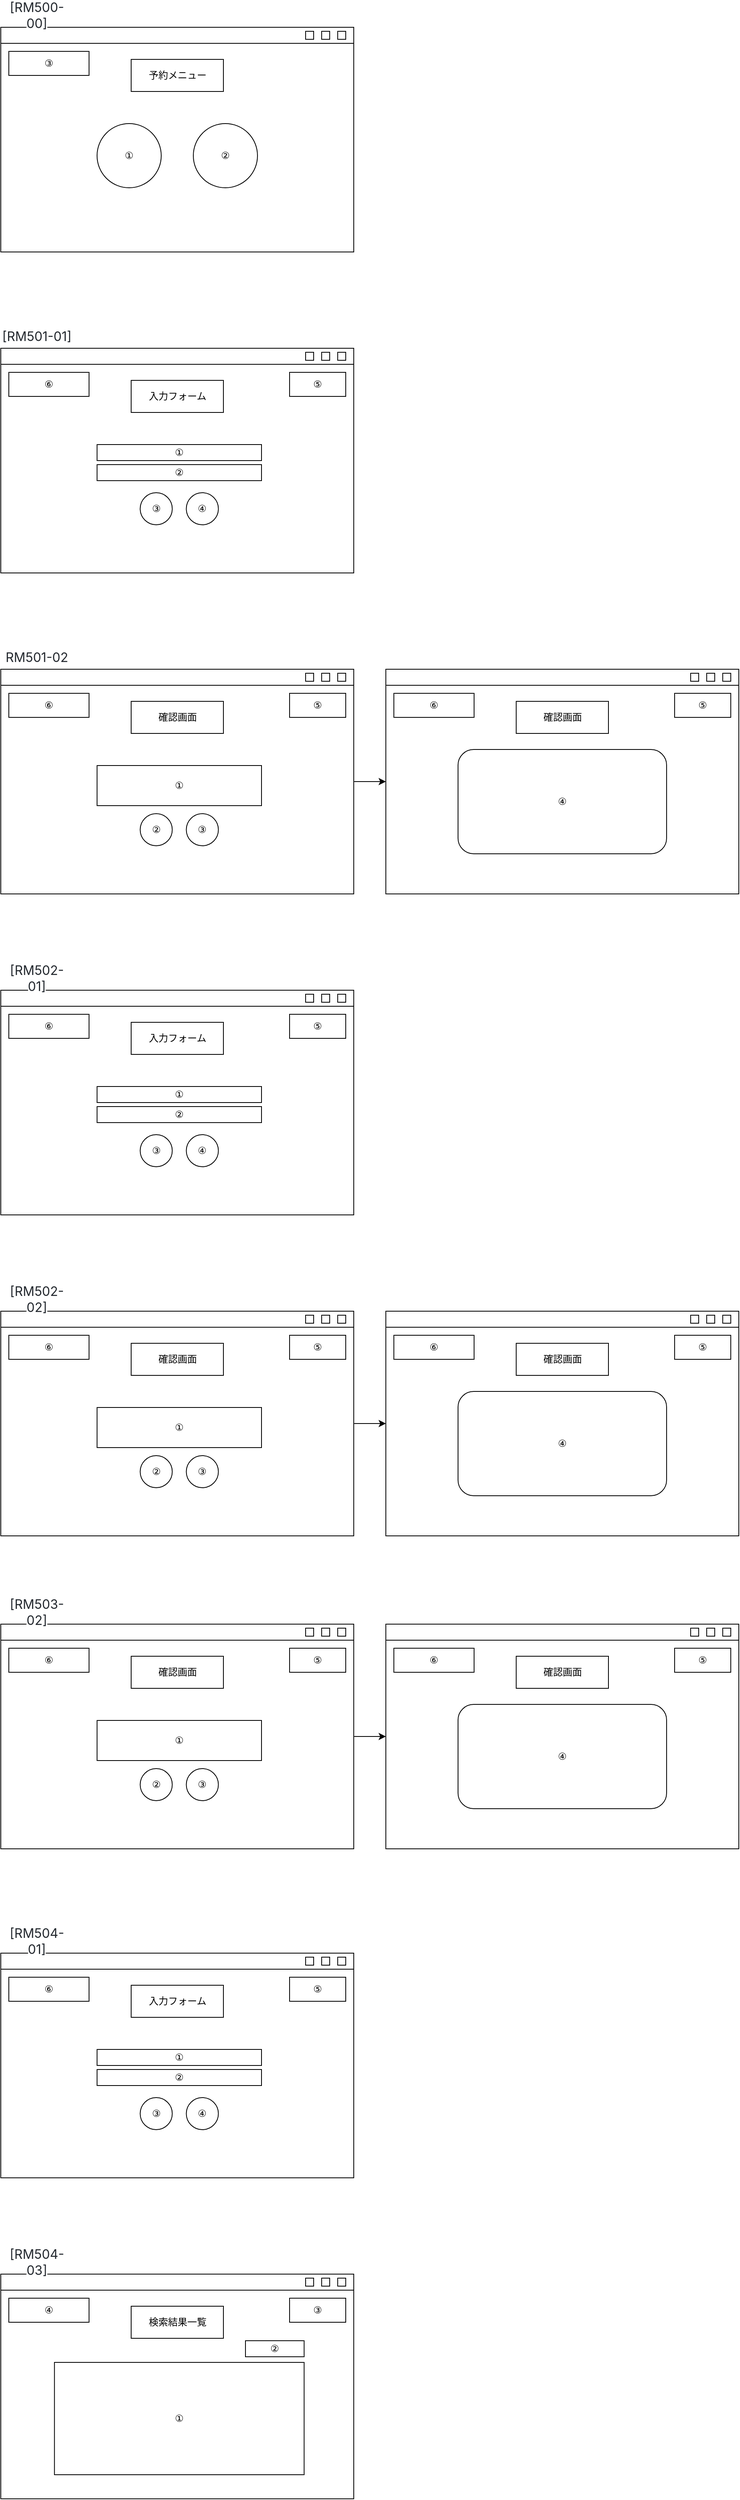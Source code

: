 <mxfile version="18.0.7" type="device"><diagram id="uIDjm1-luFgf9AakeljS" name="ページ1"><mxGraphModel dx="517" dy="397" grid="1" gridSize="10" guides="1" tooltips="1" connect="1" arrows="1" fold="1" page="1" pageScale="1" pageWidth="827" pageHeight="1169" math="0" shadow="0"><root><mxCell id="0"/><mxCell id="1" parent="0"/><mxCell id="z03bACxMXeNZqL-djIq0-5" value="" style="rounded=0;whiteSpace=wrap;html=1;" vertex="1" parent="1"><mxGeometry x="40" y="40" width="440" height="280" as="geometry"/></mxCell><mxCell id="z03bACxMXeNZqL-djIq0-6" value="" style="rounded=0;whiteSpace=wrap;html=1;" vertex="1" parent="1"><mxGeometry x="40" y="40" width="440" height="20" as="geometry"/></mxCell><mxCell id="z03bACxMXeNZqL-djIq0-9" value="" style="rounded=0;whiteSpace=wrap;html=1;" vertex="1" parent="1"><mxGeometry x="440" y="45" width="10" height="10" as="geometry"/></mxCell><mxCell id="z03bACxMXeNZqL-djIq0-10" value="" style="rounded=0;whiteSpace=wrap;html=1;" vertex="1" parent="1"><mxGeometry x="460" y="45" width="10" height="10" as="geometry"/></mxCell><mxCell id="z03bACxMXeNZqL-djIq0-13" value="" style="rounded=0;whiteSpace=wrap;html=1;" vertex="1" parent="1"><mxGeometry x="420" y="45" width="10" height="10" as="geometry"/></mxCell><mxCell id="z03bACxMXeNZqL-djIq0-14" value="③" style="rounded=0;whiteSpace=wrap;html=1;" vertex="1" parent="1"><mxGeometry x="50" y="70" width="100" height="30" as="geometry"/></mxCell><mxCell id="z03bACxMXeNZqL-djIq0-15" value="①" style="ellipse;whiteSpace=wrap;html=1;aspect=fixed;" vertex="1" parent="1"><mxGeometry x="160" y="160" width="80" height="80" as="geometry"/></mxCell><mxCell id="z03bACxMXeNZqL-djIq0-16" value="②" style="ellipse;whiteSpace=wrap;html=1;aspect=fixed;" vertex="1" parent="1"><mxGeometry x="280" y="160" width="80" height="80" as="geometry"/></mxCell><mxCell id="z03bACxMXeNZqL-djIq0-17" value="予約メニュー" style="rounded=0;whiteSpace=wrap;html=1;" vertex="1" parent="1"><mxGeometry x="202.5" y="80" width="115" height="40" as="geometry"/></mxCell><mxCell id="z03bACxMXeNZqL-djIq0-20" value="&lt;span style=&quot;color: rgb(36, 41, 47); font-family: -apple-system, BlinkMacSystemFont, &amp;quot;Segoe UI&amp;quot;, Helvetica, Arial, sans-serif, &amp;quot;Apple Color Emoji&amp;quot;, &amp;quot;Segoe UI Emoji&amp;quot;; font-size: 16px; text-align: left; background-color: rgb(255, 255, 255);&quot;&gt;[RM500-00]&lt;/span&gt;" style="text;html=1;strokeColor=none;fillColor=none;align=center;verticalAlign=middle;whiteSpace=wrap;rounded=0;" vertex="1" parent="1"><mxGeometry x="40" y="10" width="90" height="30" as="geometry"/></mxCell><mxCell id="z03bACxMXeNZqL-djIq0-21" value="" style="rounded=0;whiteSpace=wrap;html=1;" vertex="1" parent="1"><mxGeometry x="40" y="440" width="440" height="280" as="geometry"/></mxCell><mxCell id="z03bACxMXeNZqL-djIq0-22" value="" style="rounded=0;whiteSpace=wrap;html=1;" vertex="1" parent="1"><mxGeometry x="40" y="440" width="440" height="20" as="geometry"/></mxCell><mxCell id="z03bACxMXeNZqL-djIq0-23" value="" style="rounded=0;whiteSpace=wrap;html=1;" vertex="1" parent="1"><mxGeometry x="440" y="445" width="10" height="10" as="geometry"/></mxCell><mxCell id="z03bACxMXeNZqL-djIq0-24" value="" style="rounded=0;whiteSpace=wrap;html=1;" vertex="1" parent="1"><mxGeometry x="460" y="445" width="10" height="10" as="geometry"/></mxCell><mxCell id="z03bACxMXeNZqL-djIq0-25" value="" style="rounded=0;whiteSpace=wrap;html=1;" vertex="1" parent="1"><mxGeometry x="420" y="445" width="10" height="10" as="geometry"/></mxCell><mxCell id="z03bACxMXeNZqL-djIq0-26" value="⑥" style="rounded=0;whiteSpace=wrap;html=1;" vertex="1" parent="1"><mxGeometry x="50" y="470" width="100" height="30" as="geometry"/></mxCell><mxCell id="z03bACxMXeNZqL-djIq0-29" value="入力フォーム" style="rounded=0;whiteSpace=wrap;html=1;" vertex="1" parent="1"><mxGeometry x="202.5" y="480" width="115" height="40" as="geometry"/></mxCell><mxCell id="z03bACxMXeNZqL-djIq0-30" value="&lt;span style=&quot;color: rgb(36, 41, 47); font-family: -apple-system, BlinkMacSystemFont, &amp;quot;Segoe UI&amp;quot;, Helvetica, Arial, sans-serif, &amp;quot;Apple Color Emoji&amp;quot;, &amp;quot;Segoe UI Emoji&amp;quot;; font-size: 16px; text-align: left; background-color: rgb(255, 255, 255);&quot;&gt;[RM501-01]&lt;/span&gt;" style="text;html=1;strokeColor=none;fillColor=none;align=center;verticalAlign=middle;whiteSpace=wrap;rounded=0;" vertex="1" parent="1"><mxGeometry x="40" y="410" width="90" height="30" as="geometry"/></mxCell><mxCell id="z03bACxMXeNZqL-djIq0-32" value="⑤" style="rounded=0;whiteSpace=wrap;html=1;" vertex="1" parent="1"><mxGeometry x="400" y="470" width="70" height="30" as="geometry"/></mxCell><mxCell id="z03bACxMXeNZqL-djIq0-33" value="①" style="rounded=0;whiteSpace=wrap;html=1;" vertex="1" parent="1"><mxGeometry x="160" y="560" width="205" height="20" as="geometry"/></mxCell><mxCell id="z03bACxMXeNZqL-djIq0-34" value="②" style="rounded=0;whiteSpace=wrap;html=1;" vertex="1" parent="1"><mxGeometry x="160" y="585" width="205" height="20" as="geometry"/></mxCell><mxCell id="z03bACxMXeNZqL-djIq0-36" value="③" style="ellipse;whiteSpace=wrap;html=1;aspect=fixed;" vertex="1" parent="1"><mxGeometry x="213.75" y="620" width="40" height="40" as="geometry"/></mxCell><mxCell id="z03bACxMXeNZqL-djIq0-38" value="④" style="ellipse;whiteSpace=wrap;html=1;aspect=fixed;" vertex="1" parent="1"><mxGeometry x="271.25" y="620" width="40" height="40" as="geometry"/></mxCell><mxCell id="z03bACxMXeNZqL-djIq0-77" style="edgeStyle=orthogonalEdgeStyle;rounded=0;orthogonalLoop=1;jettySize=auto;html=1;entryX=0;entryY=0.5;entryDx=0;entryDy=0;" edge="1" parent="1" source="z03bACxMXeNZqL-djIq0-52" target="z03bACxMXeNZqL-djIq0-65"><mxGeometry relative="1" as="geometry"/></mxCell><mxCell id="z03bACxMXeNZqL-djIq0-52" value="" style="rounded=0;whiteSpace=wrap;html=1;" vertex="1" parent="1"><mxGeometry x="40" y="840" width="440" height="280" as="geometry"/></mxCell><mxCell id="z03bACxMXeNZqL-djIq0-53" value="" style="rounded=0;whiteSpace=wrap;html=1;" vertex="1" parent="1"><mxGeometry x="40" y="840" width="440" height="20" as="geometry"/></mxCell><mxCell id="z03bACxMXeNZqL-djIq0-54" value="" style="rounded=0;whiteSpace=wrap;html=1;" vertex="1" parent="1"><mxGeometry x="440" y="845" width="10" height="10" as="geometry"/></mxCell><mxCell id="z03bACxMXeNZqL-djIq0-55" value="" style="rounded=0;whiteSpace=wrap;html=1;" vertex="1" parent="1"><mxGeometry x="460" y="845" width="10" height="10" as="geometry"/></mxCell><mxCell id="z03bACxMXeNZqL-djIq0-56" value="" style="rounded=0;whiteSpace=wrap;html=1;" vertex="1" parent="1"><mxGeometry x="420" y="845" width="10" height="10" as="geometry"/></mxCell><mxCell id="z03bACxMXeNZqL-djIq0-57" value="⑥" style="rounded=0;whiteSpace=wrap;html=1;" vertex="1" parent="1"><mxGeometry x="50" y="870" width="100" height="30" as="geometry"/></mxCell><mxCell id="z03bACxMXeNZqL-djIq0-58" value="確認画面" style="rounded=0;whiteSpace=wrap;html=1;" vertex="1" parent="1"><mxGeometry x="202.5" y="880" width="115" height="40" as="geometry"/></mxCell><mxCell id="z03bACxMXeNZqL-djIq0-59" value="&lt;span style=&quot;color: rgb(36, 41, 47); font-family: -apple-system, BlinkMacSystemFont, &amp;quot;Segoe UI&amp;quot;, Helvetica, Arial, sans-serif, &amp;quot;Apple Color Emoji&amp;quot;, &amp;quot;Segoe UI Emoji&amp;quot;; font-size: 16px; text-align: left; background-color: rgb(255, 255, 255);&quot;&gt;RM501-02&lt;/span&gt;" style="text;html=1;strokeColor=none;fillColor=none;align=center;verticalAlign=middle;whiteSpace=wrap;rounded=0;" vertex="1" parent="1"><mxGeometry x="40" y="810" width="90" height="30" as="geometry"/></mxCell><mxCell id="z03bACxMXeNZqL-djIq0-60" value="⑤" style="rounded=0;whiteSpace=wrap;html=1;" vertex="1" parent="1"><mxGeometry x="400" y="870" width="70" height="30" as="geometry"/></mxCell><mxCell id="z03bACxMXeNZqL-djIq0-61" value="①" style="rounded=0;whiteSpace=wrap;html=1;" vertex="1" parent="1"><mxGeometry x="160" y="960" width="205" height="50" as="geometry"/></mxCell><mxCell id="z03bACxMXeNZqL-djIq0-63" value="②" style="ellipse;whiteSpace=wrap;html=1;aspect=fixed;" vertex="1" parent="1"><mxGeometry x="213.75" y="1020" width="40" height="40" as="geometry"/></mxCell><mxCell id="z03bACxMXeNZqL-djIq0-64" value="③" style="ellipse;whiteSpace=wrap;html=1;aspect=fixed;" vertex="1" parent="1"><mxGeometry x="271.25" y="1020" width="40" height="40" as="geometry"/></mxCell><mxCell id="z03bACxMXeNZqL-djIq0-65" value="" style="rounded=0;whiteSpace=wrap;html=1;" vertex="1" parent="1"><mxGeometry x="520" y="840" width="440" height="280" as="geometry"/></mxCell><mxCell id="z03bACxMXeNZqL-djIq0-66" value="" style="rounded=0;whiteSpace=wrap;html=1;" vertex="1" parent="1"><mxGeometry x="520" y="840" width="440" height="20" as="geometry"/></mxCell><mxCell id="z03bACxMXeNZqL-djIq0-67" value="" style="rounded=0;whiteSpace=wrap;html=1;" vertex="1" parent="1"><mxGeometry x="920" y="845" width="10" height="10" as="geometry"/></mxCell><mxCell id="z03bACxMXeNZqL-djIq0-68" value="" style="rounded=0;whiteSpace=wrap;html=1;" vertex="1" parent="1"><mxGeometry x="940" y="845" width="10" height="10" as="geometry"/></mxCell><mxCell id="z03bACxMXeNZqL-djIq0-69" value="" style="rounded=0;whiteSpace=wrap;html=1;" vertex="1" parent="1"><mxGeometry x="900" y="845" width="10" height="10" as="geometry"/></mxCell><mxCell id="z03bACxMXeNZqL-djIq0-70" value="⑥" style="rounded=0;whiteSpace=wrap;html=1;" vertex="1" parent="1"><mxGeometry x="530" y="870" width="100" height="30" as="geometry"/></mxCell><mxCell id="z03bACxMXeNZqL-djIq0-71" value="確認画面" style="rounded=0;whiteSpace=wrap;html=1;" vertex="1" parent="1"><mxGeometry x="682.5" y="880" width="115" height="40" as="geometry"/></mxCell><mxCell id="z03bACxMXeNZqL-djIq0-73" value="⑤" style="rounded=0;whiteSpace=wrap;html=1;" vertex="1" parent="1"><mxGeometry x="880" y="870" width="70" height="30" as="geometry"/></mxCell><mxCell id="z03bACxMXeNZqL-djIq0-79" value="④" style="rounded=1;whiteSpace=wrap;html=1;" vertex="1" parent="1"><mxGeometry x="610" y="940" width="260" height="130" as="geometry"/></mxCell><mxCell id="z03bACxMXeNZqL-djIq0-115" value="" style="rounded=0;whiteSpace=wrap;html=1;" vertex="1" parent="1"><mxGeometry x="40" y="1240" width="440" height="280" as="geometry"/></mxCell><mxCell id="z03bACxMXeNZqL-djIq0-116" value="" style="rounded=0;whiteSpace=wrap;html=1;" vertex="1" parent="1"><mxGeometry x="40" y="1240" width="440" height="20" as="geometry"/></mxCell><mxCell id="z03bACxMXeNZqL-djIq0-117" value="" style="rounded=0;whiteSpace=wrap;html=1;" vertex="1" parent="1"><mxGeometry x="440" y="1245" width="10" height="10" as="geometry"/></mxCell><mxCell id="z03bACxMXeNZqL-djIq0-118" value="" style="rounded=0;whiteSpace=wrap;html=1;" vertex="1" parent="1"><mxGeometry x="460" y="1245" width="10" height="10" as="geometry"/></mxCell><mxCell id="z03bACxMXeNZqL-djIq0-119" value="" style="rounded=0;whiteSpace=wrap;html=1;" vertex="1" parent="1"><mxGeometry x="420" y="1245" width="10" height="10" as="geometry"/></mxCell><mxCell id="z03bACxMXeNZqL-djIq0-120" value="⑥" style="rounded=0;whiteSpace=wrap;html=1;" vertex="1" parent="1"><mxGeometry x="50" y="1270" width="100" height="30" as="geometry"/></mxCell><mxCell id="z03bACxMXeNZqL-djIq0-121" value="入力フォーム" style="rounded=0;whiteSpace=wrap;html=1;" vertex="1" parent="1"><mxGeometry x="202.5" y="1280" width="115" height="40" as="geometry"/></mxCell><mxCell id="z03bACxMXeNZqL-djIq0-122" value="&lt;span style=&quot;color: rgb(36, 41, 47); font-family: -apple-system, BlinkMacSystemFont, &amp;quot;Segoe UI&amp;quot;, Helvetica, Arial, sans-serif, &amp;quot;Apple Color Emoji&amp;quot;, &amp;quot;Segoe UI Emoji&amp;quot;; font-size: 16px; text-align: left; background-color: rgb(255, 255, 255);&quot;&gt;[&lt;/span&gt;&lt;span style=&quot;color: rgb(36, 41, 47); font-family: -apple-system, BlinkMacSystemFont, &amp;quot;Segoe UI&amp;quot;, Helvetica, Arial, sans-serif, &amp;quot;Apple Color Emoji&amp;quot;, &amp;quot;Segoe UI Emoji&amp;quot;; font-size: 16px; text-align: left; background-color: rgb(255, 255, 255);&quot;&gt;RM502-01&lt;/span&gt;&lt;span style=&quot;color: rgb(36, 41, 47); font-family: -apple-system, BlinkMacSystemFont, &amp;quot;Segoe UI&amp;quot;, Helvetica, Arial, sans-serif, &amp;quot;Apple Color Emoji&amp;quot;, &amp;quot;Segoe UI Emoji&amp;quot;; font-size: 16px; text-align: left; background-color: rgb(255, 255, 255);&quot;&gt;]&lt;/span&gt;" style="text;html=1;strokeColor=none;fillColor=none;align=center;verticalAlign=middle;whiteSpace=wrap;rounded=0;" vertex="1" parent="1"><mxGeometry x="40" y="1210" width="90" height="30" as="geometry"/></mxCell><mxCell id="z03bACxMXeNZqL-djIq0-123" value="⑤" style="rounded=0;whiteSpace=wrap;html=1;" vertex="1" parent="1"><mxGeometry x="400" y="1270" width="70" height="30" as="geometry"/></mxCell><mxCell id="z03bACxMXeNZqL-djIq0-124" value="①" style="rounded=0;whiteSpace=wrap;html=1;" vertex="1" parent="1"><mxGeometry x="160" y="1360" width="205" height="20" as="geometry"/></mxCell><mxCell id="z03bACxMXeNZqL-djIq0-125" value="②" style="rounded=0;whiteSpace=wrap;html=1;" vertex="1" parent="1"><mxGeometry x="160" y="1385" width="205" height="20" as="geometry"/></mxCell><mxCell id="z03bACxMXeNZqL-djIq0-126" value="③" style="ellipse;whiteSpace=wrap;html=1;aspect=fixed;" vertex="1" parent="1"><mxGeometry x="213.75" y="1420" width="40" height="40" as="geometry"/></mxCell><mxCell id="z03bACxMXeNZqL-djIq0-127" value="④" style="ellipse;whiteSpace=wrap;html=1;aspect=fixed;" vertex="1" parent="1"><mxGeometry x="271.25" y="1420" width="40" height="40" as="geometry"/></mxCell><mxCell id="z03bACxMXeNZqL-djIq0-128" style="edgeStyle=orthogonalEdgeStyle;rounded=0;orthogonalLoop=1;jettySize=auto;html=1;entryX=0;entryY=0.5;entryDx=0;entryDy=0;" edge="1" parent="1" source="z03bACxMXeNZqL-djIq0-129" target="z03bACxMXeNZqL-djIq0-141"><mxGeometry relative="1" as="geometry"/></mxCell><mxCell id="z03bACxMXeNZqL-djIq0-129" value="" style="rounded=0;whiteSpace=wrap;html=1;" vertex="1" parent="1"><mxGeometry x="40" y="1640" width="440" height="280" as="geometry"/></mxCell><mxCell id="z03bACxMXeNZqL-djIq0-130" value="" style="rounded=0;whiteSpace=wrap;html=1;" vertex="1" parent="1"><mxGeometry x="40" y="1640" width="440" height="20" as="geometry"/></mxCell><mxCell id="z03bACxMXeNZqL-djIq0-131" value="" style="rounded=0;whiteSpace=wrap;html=1;" vertex="1" parent="1"><mxGeometry x="440" y="1645" width="10" height="10" as="geometry"/></mxCell><mxCell id="z03bACxMXeNZqL-djIq0-132" value="" style="rounded=0;whiteSpace=wrap;html=1;" vertex="1" parent="1"><mxGeometry x="460" y="1645" width="10" height="10" as="geometry"/></mxCell><mxCell id="z03bACxMXeNZqL-djIq0-133" value="" style="rounded=0;whiteSpace=wrap;html=1;" vertex="1" parent="1"><mxGeometry x="420" y="1645" width="10" height="10" as="geometry"/></mxCell><mxCell id="z03bACxMXeNZqL-djIq0-134" value="⑥" style="rounded=0;whiteSpace=wrap;html=1;" vertex="1" parent="1"><mxGeometry x="50" y="1670" width="100" height="30" as="geometry"/></mxCell><mxCell id="z03bACxMXeNZqL-djIq0-135" value="確認画面" style="rounded=0;whiteSpace=wrap;html=1;" vertex="1" parent="1"><mxGeometry x="202.5" y="1680" width="115" height="40" as="geometry"/></mxCell><mxCell id="z03bACxMXeNZqL-djIq0-136" value="&lt;span style=&quot;color: rgb(36, 41, 47); font-family: -apple-system, BlinkMacSystemFont, &amp;quot;Segoe UI&amp;quot;, Helvetica, Arial, sans-serif, &amp;quot;Apple Color Emoji&amp;quot;, &amp;quot;Segoe UI Emoji&amp;quot;; font-size: 16px; text-align: left; background-color: rgb(255, 255, 255);&quot;&gt;[&lt;/span&gt;&lt;span style=&quot;color: rgb(36, 41, 47); font-family: -apple-system, BlinkMacSystemFont, &amp;quot;Segoe UI&amp;quot;, Helvetica, Arial, sans-serif, &amp;quot;Apple Color Emoji&amp;quot;, &amp;quot;Segoe UI Emoji&amp;quot;; font-size: 16px; text-align: left; background-color: rgb(255, 255, 255);&quot;&gt;RM502-02&lt;/span&gt;&lt;span style=&quot;color: rgb(36, 41, 47); font-family: -apple-system, BlinkMacSystemFont, &amp;quot;Segoe UI&amp;quot;, Helvetica, Arial, sans-serif, &amp;quot;Apple Color Emoji&amp;quot;, &amp;quot;Segoe UI Emoji&amp;quot;; font-size: 16px; text-align: left; background-color: rgb(255, 255, 255);&quot;&gt;]&lt;/span&gt;" style="text;html=1;strokeColor=none;fillColor=none;align=center;verticalAlign=middle;whiteSpace=wrap;rounded=0;" vertex="1" parent="1"><mxGeometry x="40" y="1610" width="90" height="30" as="geometry"/></mxCell><mxCell id="z03bACxMXeNZqL-djIq0-137" value="⑤" style="rounded=0;whiteSpace=wrap;html=1;" vertex="1" parent="1"><mxGeometry x="400" y="1670" width="70" height="30" as="geometry"/></mxCell><mxCell id="z03bACxMXeNZqL-djIq0-138" value="①" style="rounded=0;whiteSpace=wrap;html=1;" vertex="1" parent="1"><mxGeometry x="160" y="1760" width="205" height="50" as="geometry"/></mxCell><mxCell id="z03bACxMXeNZqL-djIq0-139" value="②" style="ellipse;whiteSpace=wrap;html=1;aspect=fixed;" vertex="1" parent="1"><mxGeometry x="213.75" y="1820" width="40" height="40" as="geometry"/></mxCell><mxCell id="z03bACxMXeNZqL-djIq0-140" value="③" style="ellipse;whiteSpace=wrap;html=1;aspect=fixed;" vertex="1" parent="1"><mxGeometry x="271.25" y="1820" width="40" height="40" as="geometry"/></mxCell><mxCell id="z03bACxMXeNZqL-djIq0-141" value="" style="rounded=0;whiteSpace=wrap;html=1;" vertex="1" parent="1"><mxGeometry x="520" y="1640" width="440" height="280" as="geometry"/></mxCell><mxCell id="z03bACxMXeNZqL-djIq0-142" value="" style="rounded=0;whiteSpace=wrap;html=1;" vertex="1" parent="1"><mxGeometry x="520" y="1640" width="440" height="20" as="geometry"/></mxCell><mxCell id="z03bACxMXeNZqL-djIq0-143" value="" style="rounded=0;whiteSpace=wrap;html=1;" vertex="1" parent="1"><mxGeometry x="920" y="1645" width="10" height="10" as="geometry"/></mxCell><mxCell id="z03bACxMXeNZqL-djIq0-144" value="" style="rounded=0;whiteSpace=wrap;html=1;" vertex="1" parent="1"><mxGeometry x="940" y="1645" width="10" height="10" as="geometry"/></mxCell><mxCell id="z03bACxMXeNZqL-djIq0-145" value="" style="rounded=0;whiteSpace=wrap;html=1;" vertex="1" parent="1"><mxGeometry x="900" y="1645" width="10" height="10" as="geometry"/></mxCell><mxCell id="z03bACxMXeNZqL-djIq0-146" value="⑥" style="rounded=0;whiteSpace=wrap;html=1;" vertex="1" parent="1"><mxGeometry x="530" y="1670" width="100" height="30" as="geometry"/></mxCell><mxCell id="z03bACxMXeNZqL-djIq0-147" value="確認画面" style="rounded=0;whiteSpace=wrap;html=1;" vertex="1" parent="1"><mxGeometry x="682.5" y="1680" width="115" height="40" as="geometry"/></mxCell><mxCell id="z03bACxMXeNZqL-djIq0-148" value="⑤" style="rounded=0;whiteSpace=wrap;html=1;" vertex="1" parent="1"><mxGeometry x="880" y="1670" width="70" height="30" as="geometry"/></mxCell><mxCell id="z03bACxMXeNZqL-djIq0-149" value="④" style="rounded=1;whiteSpace=wrap;html=1;" vertex="1" parent="1"><mxGeometry x="610" y="1740" width="260" height="130" as="geometry"/></mxCell><mxCell id="z03bACxMXeNZqL-djIq0-150" style="edgeStyle=orthogonalEdgeStyle;rounded=0;orthogonalLoop=1;jettySize=auto;html=1;entryX=0;entryY=0.5;entryDx=0;entryDy=0;" edge="1" parent="1" source="z03bACxMXeNZqL-djIq0-151" target="z03bACxMXeNZqL-djIq0-163"><mxGeometry relative="1" as="geometry"/></mxCell><mxCell id="z03bACxMXeNZqL-djIq0-151" value="" style="rounded=0;whiteSpace=wrap;html=1;" vertex="1" parent="1"><mxGeometry x="40" y="2030" width="440" height="280" as="geometry"/></mxCell><mxCell id="z03bACxMXeNZqL-djIq0-152" value="" style="rounded=0;whiteSpace=wrap;html=1;" vertex="1" parent="1"><mxGeometry x="40" y="2030" width="440" height="20" as="geometry"/></mxCell><mxCell id="z03bACxMXeNZqL-djIq0-153" value="" style="rounded=0;whiteSpace=wrap;html=1;" vertex="1" parent="1"><mxGeometry x="440" y="2035" width="10" height="10" as="geometry"/></mxCell><mxCell id="z03bACxMXeNZqL-djIq0-154" value="" style="rounded=0;whiteSpace=wrap;html=1;" vertex="1" parent="1"><mxGeometry x="460" y="2035" width="10" height="10" as="geometry"/></mxCell><mxCell id="z03bACxMXeNZqL-djIq0-155" value="" style="rounded=0;whiteSpace=wrap;html=1;" vertex="1" parent="1"><mxGeometry x="420" y="2035" width="10" height="10" as="geometry"/></mxCell><mxCell id="z03bACxMXeNZqL-djIq0-156" value="⑥" style="rounded=0;whiteSpace=wrap;html=1;" vertex="1" parent="1"><mxGeometry x="50" y="2060" width="100" height="30" as="geometry"/></mxCell><mxCell id="z03bACxMXeNZqL-djIq0-157" value="確認画面" style="rounded=0;whiteSpace=wrap;html=1;" vertex="1" parent="1"><mxGeometry x="202.5" y="2070" width="115" height="40" as="geometry"/></mxCell><mxCell id="z03bACxMXeNZqL-djIq0-158" value="&lt;span style=&quot;color: rgb(36, 41, 47); font-family: -apple-system, BlinkMacSystemFont, &amp;quot;Segoe UI&amp;quot;, Helvetica, Arial, sans-serif, &amp;quot;Apple Color Emoji&amp;quot;, &amp;quot;Segoe UI Emoji&amp;quot;; font-size: 16px; text-align: left; background-color: rgb(255, 255, 255);&quot;&gt;[&lt;/span&gt;&lt;span style=&quot;color: rgb(36, 41, 47); font-family: -apple-system, BlinkMacSystemFont, &amp;quot;Segoe UI&amp;quot;, Helvetica, Arial, sans-serif, &amp;quot;Apple Color Emoji&amp;quot;, &amp;quot;Segoe UI Emoji&amp;quot;; font-size: 16px; text-align: left; background-color: rgb(255, 255, 255);&quot;&gt;RM503-02&lt;/span&gt;&lt;span style=&quot;color: rgb(36, 41, 47); font-family: -apple-system, BlinkMacSystemFont, &amp;quot;Segoe UI&amp;quot;, Helvetica, Arial, sans-serif, &amp;quot;Apple Color Emoji&amp;quot;, &amp;quot;Segoe UI Emoji&amp;quot;; font-size: 16px; text-align: left; background-color: rgb(255, 255, 255);&quot;&gt;]&lt;/span&gt;" style="text;html=1;strokeColor=none;fillColor=none;align=center;verticalAlign=middle;whiteSpace=wrap;rounded=0;" vertex="1" parent="1"><mxGeometry x="40" y="2000" width="90" height="30" as="geometry"/></mxCell><mxCell id="z03bACxMXeNZqL-djIq0-159" value="⑤" style="rounded=0;whiteSpace=wrap;html=1;" vertex="1" parent="1"><mxGeometry x="400" y="2060" width="70" height="30" as="geometry"/></mxCell><mxCell id="z03bACxMXeNZqL-djIq0-160" value="①" style="rounded=0;whiteSpace=wrap;html=1;" vertex="1" parent="1"><mxGeometry x="160" y="2150" width="205" height="50" as="geometry"/></mxCell><mxCell id="z03bACxMXeNZqL-djIq0-161" value="②" style="ellipse;whiteSpace=wrap;html=1;aspect=fixed;" vertex="1" parent="1"><mxGeometry x="213.75" y="2210" width="40" height="40" as="geometry"/></mxCell><mxCell id="z03bACxMXeNZqL-djIq0-162" value="③" style="ellipse;whiteSpace=wrap;html=1;aspect=fixed;" vertex="1" parent="1"><mxGeometry x="271.25" y="2210" width="40" height="40" as="geometry"/></mxCell><mxCell id="z03bACxMXeNZqL-djIq0-163" value="" style="rounded=0;whiteSpace=wrap;html=1;" vertex="1" parent="1"><mxGeometry x="520" y="2030" width="440" height="280" as="geometry"/></mxCell><mxCell id="z03bACxMXeNZqL-djIq0-164" value="" style="rounded=0;whiteSpace=wrap;html=1;" vertex="1" parent="1"><mxGeometry x="520" y="2030" width="440" height="20" as="geometry"/></mxCell><mxCell id="z03bACxMXeNZqL-djIq0-165" value="" style="rounded=0;whiteSpace=wrap;html=1;" vertex="1" parent="1"><mxGeometry x="920" y="2035" width="10" height="10" as="geometry"/></mxCell><mxCell id="z03bACxMXeNZqL-djIq0-166" value="" style="rounded=0;whiteSpace=wrap;html=1;" vertex="1" parent="1"><mxGeometry x="940" y="2035" width="10" height="10" as="geometry"/></mxCell><mxCell id="z03bACxMXeNZqL-djIq0-167" value="" style="rounded=0;whiteSpace=wrap;html=1;" vertex="1" parent="1"><mxGeometry x="900" y="2035" width="10" height="10" as="geometry"/></mxCell><mxCell id="z03bACxMXeNZqL-djIq0-168" value="⑥" style="rounded=0;whiteSpace=wrap;html=1;" vertex="1" parent="1"><mxGeometry x="530" y="2060" width="100" height="30" as="geometry"/></mxCell><mxCell id="z03bACxMXeNZqL-djIq0-169" value="確認画面" style="rounded=0;whiteSpace=wrap;html=1;" vertex="1" parent="1"><mxGeometry x="682.5" y="2070" width="115" height="40" as="geometry"/></mxCell><mxCell id="z03bACxMXeNZqL-djIq0-170" value="⑤" style="rounded=0;whiteSpace=wrap;html=1;" vertex="1" parent="1"><mxGeometry x="880" y="2060" width="70" height="30" as="geometry"/></mxCell><mxCell id="z03bACxMXeNZqL-djIq0-171" value="④" style="rounded=1;whiteSpace=wrap;html=1;" vertex="1" parent="1"><mxGeometry x="610" y="2130" width="260" height="130" as="geometry"/></mxCell><mxCell id="z03bACxMXeNZqL-djIq0-172" value="" style="rounded=0;whiteSpace=wrap;html=1;" vertex="1" parent="1"><mxGeometry x="40" y="2440" width="440" height="280" as="geometry"/></mxCell><mxCell id="z03bACxMXeNZqL-djIq0-173" value="" style="rounded=0;whiteSpace=wrap;html=1;" vertex="1" parent="1"><mxGeometry x="40" y="2440" width="440" height="20" as="geometry"/></mxCell><mxCell id="z03bACxMXeNZqL-djIq0-174" value="" style="rounded=0;whiteSpace=wrap;html=1;" vertex="1" parent="1"><mxGeometry x="440" y="2445" width="10" height="10" as="geometry"/></mxCell><mxCell id="z03bACxMXeNZqL-djIq0-175" value="" style="rounded=0;whiteSpace=wrap;html=1;" vertex="1" parent="1"><mxGeometry x="460" y="2445" width="10" height="10" as="geometry"/></mxCell><mxCell id="z03bACxMXeNZqL-djIq0-176" value="" style="rounded=0;whiteSpace=wrap;html=1;" vertex="1" parent="1"><mxGeometry x="420" y="2445" width="10" height="10" as="geometry"/></mxCell><mxCell id="z03bACxMXeNZqL-djIq0-177" value="⑥" style="rounded=0;whiteSpace=wrap;html=1;" vertex="1" parent="1"><mxGeometry x="50" y="2470" width="100" height="30" as="geometry"/></mxCell><mxCell id="z03bACxMXeNZqL-djIq0-178" value="入力フォーム" style="rounded=0;whiteSpace=wrap;html=1;" vertex="1" parent="1"><mxGeometry x="202.5" y="2480" width="115" height="40" as="geometry"/></mxCell><mxCell id="z03bACxMXeNZqL-djIq0-179" value="&lt;span style=&quot;color: rgb(36, 41, 47); font-family: -apple-system, BlinkMacSystemFont, &amp;quot;Segoe UI&amp;quot;, Helvetica, Arial, sans-serif, &amp;quot;Apple Color Emoji&amp;quot;, &amp;quot;Segoe UI Emoji&amp;quot;; font-size: 16px; text-align: left; background-color: rgb(255, 255, 255);&quot;&gt;[&lt;/span&gt;&lt;span style=&quot;color: rgb(36, 41, 47); font-family: -apple-system, BlinkMacSystemFont, &amp;quot;Segoe UI&amp;quot;, Helvetica, Arial, sans-serif, &amp;quot;Apple Color Emoji&amp;quot;, &amp;quot;Segoe UI Emoji&amp;quot;; font-size: 16px; text-align: left; background-color: rgb(255, 255, 255);&quot;&gt;RM504-01&lt;/span&gt;&lt;span style=&quot;color: rgb(36, 41, 47); font-family: -apple-system, BlinkMacSystemFont, &amp;quot;Segoe UI&amp;quot;, Helvetica, Arial, sans-serif, &amp;quot;Apple Color Emoji&amp;quot;, &amp;quot;Segoe UI Emoji&amp;quot;; font-size: 16px; text-align: left; background-color: rgb(255, 255, 255);&quot;&gt;]&lt;/span&gt;" style="text;html=1;strokeColor=none;fillColor=none;align=center;verticalAlign=middle;whiteSpace=wrap;rounded=0;" vertex="1" parent="1"><mxGeometry x="40" y="2410" width="90" height="30" as="geometry"/></mxCell><mxCell id="z03bACxMXeNZqL-djIq0-180" value="⑤" style="rounded=0;whiteSpace=wrap;html=1;" vertex="1" parent="1"><mxGeometry x="400" y="2470" width="70" height="30" as="geometry"/></mxCell><mxCell id="z03bACxMXeNZqL-djIq0-181" value="①" style="rounded=0;whiteSpace=wrap;html=1;" vertex="1" parent="1"><mxGeometry x="160" y="2560" width="205" height="20" as="geometry"/></mxCell><mxCell id="z03bACxMXeNZqL-djIq0-182" value="②" style="rounded=0;whiteSpace=wrap;html=1;" vertex="1" parent="1"><mxGeometry x="160" y="2585" width="205" height="20" as="geometry"/></mxCell><mxCell id="z03bACxMXeNZqL-djIq0-183" value="③" style="ellipse;whiteSpace=wrap;html=1;aspect=fixed;" vertex="1" parent="1"><mxGeometry x="213.75" y="2620" width="40" height="40" as="geometry"/></mxCell><mxCell id="z03bACxMXeNZqL-djIq0-184" value="④" style="ellipse;whiteSpace=wrap;html=1;aspect=fixed;" vertex="1" parent="1"><mxGeometry x="271.25" y="2620" width="40" height="40" as="geometry"/></mxCell><mxCell id="z03bACxMXeNZqL-djIq0-185" value="" style="rounded=0;whiteSpace=wrap;html=1;" vertex="1" parent="1"><mxGeometry x="40" y="2840" width="440" height="280" as="geometry"/></mxCell><mxCell id="z03bACxMXeNZqL-djIq0-186" value="" style="rounded=0;whiteSpace=wrap;html=1;" vertex="1" parent="1"><mxGeometry x="40" y="2840" width="440" height="20" as="geometry"/></mxCell><mxCell id="z03bACxMXeNZqL-djIq0-187" value="" style="rounded=0;whiteSpace=wrap;html=1;" vertex="1" parent="1"><mxGeometry x="440" y="2845" width="10" height="10" as="geometry"/></mxCell><mxCell id="z03bACxMXeNZqL-djIq0-188" value="" style="rounded=0;whiteSpace=wrap;html=1;" vertex="1" parent="1"><mxGeometry x="460" y="2845" width="10" height="10" as="geometry"/></mxCell><mxCell id="z03bACxMXeNZqL-djIq0-189" value="" style="rounded=0;whiteSpace=wrap;html=1;" vertex="1" parent="1"><mxGeometry x="420" y="2845" width="10" height="10" as="geometry"/></mxCell><mxCell id="z03bACxMXeNZqL-djIq0-190" value="④" style="rounded=0;whiteSpace=wrap;html=1;" vertex="1" parent="1"><mxGeometry x="50" y="2870" width="100" height="30" as="geometry"/></mxCell><mxCell id="z03bACxMXeNZqL-djIq0-191" value="検索結果一覧" style="rounded=0;whiteSpace=wrap;html=1;" vertex="1" parent="1"><mxGeometry x="202.5" y="2880" width="115" height="40" as="geometry"/></mxCell><mxCell id="z03bACxMXeNZqL-djIq0-192" value="&lt;span style=&quot;color: rgb(36, 41, 47); font-family: -apple-system, BlinkMacSystemFont, &amp;quot;Segoe UI&amp;quot;, Helvetica, Arial, sans-serif, &amp;quot;Apple Color Emoji&amp;quot;, &amp;quot;Segoe UI Emoji&amp;quot;; font-size: 16px; text-align: left; background-color: rgb(255, 255, 255);&quot;&gt;[&lt;/span&gt;&lt;span style=&quot;color: rgb(36, 41, 47); font-family: -apple-system, BlinkMacSystemFont, &amp;quot;Segoe UI&amp;quot;, Helvetica, Arial, sans-serif, &amp;quot;Apple Color Emoji&amp;quot;, &amp;quot;Segoe UI Emoji&amp;quot;; font-size: 16px; text-align: left; background-color: rgb(255, 255, 255);&quot;&gt;RM504-03&lt;/span&gt;&lt;span style=&quot;color: rgb(36, 41, 47); font-family: -apple-system, BlinkMacSystemFont, &amp;quot;Segoe UI&amp;quot;, Helvetica, Arial, sans-serif, &amp;quot;Apple Color Emoji&amp;quot;, &amp;quot;Segoe UI Emoji&amp;quot;; font-size: 16px; text-align: left; background-color: rgb(255, 255, 255);&quot;&gt;]&lt;/span&gt;" style="text;html=1;strokeColor=none;fillColor=none;align=center;verticalAlign=middle;whiteSpace=wrap;rounded=0;" vertex="1" parent="1"><mxGeometry x="40" y="2810" width="90" height="30" as="geometry"/></mxCell><mxCell id="z03bACxMXeNZqL-djIq0-193" value="③" style="rounded=0;whiteSpace=wrap;html=1;" vertex="1" parent="1"><mxGeometry x="400" y="2870" width="70" height="30" as="geometry"/></mxCell><mxCell id="z03bACxMXeNZqL-djIq0-194" value="①" style="rounded=0;whiteSpace=wrap;html=1;" vertex="1" parent="1"><mxGeometry x="106.88" y="2950" width="311.25" height="140" as="geometry"/></mxCell><mxCell id="z03bACxMXeNZqL-djIq0-206" value="②" style="rounded=0;whiteSpace=wrap;html=1;" vertex="1" parent="1"><mxGeometry x="345.01" y="2923" width="73.12" height="20" as="geometry"/></mxCell></root></mxGraphModel></diagram></mxfile>